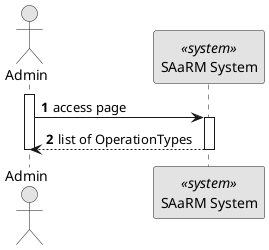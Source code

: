 @startuml 5.1.4
skinparam monochrome true
skinparam packageStyle rectangle
skinparam shadowing false

autonumber

actor "Admin" as AD
participant "SAaRM System" as SYS <<system>>

activate AD
AD -> SYS: access page
activate SYS
SYS --> AD: list of OperationTypes


deactivate SYS

deactivate AD



@enduml